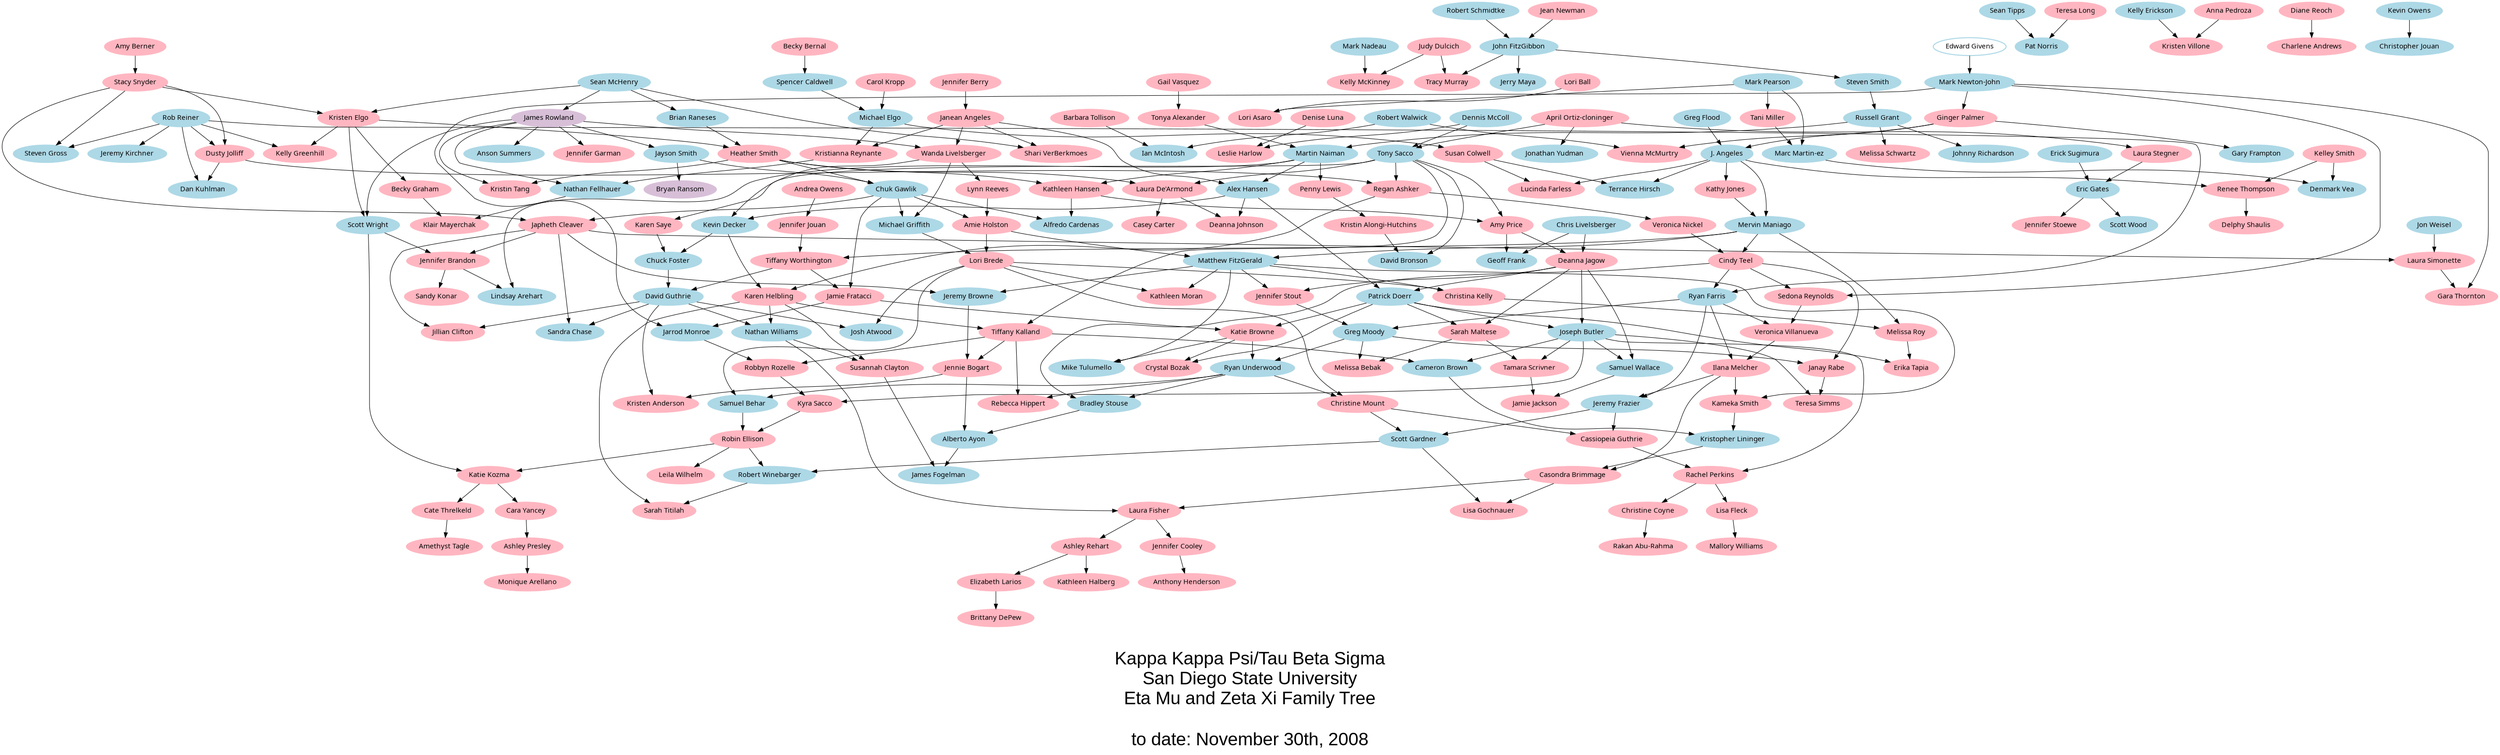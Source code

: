 /*
This is a graphviz-produced layout of the "family tree" of a fraternity and sorority.

Each member in the graph was assigned a "big brother" from one organization and a "big sister" from the other. Blue icons represent Brothers from the fraternity, Pink represents Sisters from the sorority (Purple members are in both organizations - like honoraries.)

Charter members (who can have no parent nodes) are outlined.

...

dot -Tgif -Goverlap=false -o siblings.gif siblings.dot


Were experimenting with different ways of coloring and graphing, but found this the easiest for now. When we have more people in, we might look at different shades depending on generation number -- earlier people would get lighter colors, more recent members darker. Thumbnail images would be an interesting alteration as well.

from Japheth Cleaver
*/


digraph sdsu {
	size="36,36";
	node [color=grey, style=filled];
	node [fontname="Verdana", size="30,30"];
	graph [ fontname = "Arial",
	  fontsize = 36,
          style = "bold",
          label = "\nKappa Kappa Psi/Tau Beta Sigma\nSan Diego State University\nEta Mu and Zeta Xi Family Tree\n\nto date: November 30th, 2008\n",
	  ssize = "30,60" ];
"Lori Brede" [color=lightpink, URL="http://sdsu.kkytbs.net/members/profile.html?who=10"];
"Michael Griffith" [color=lightblue, URL="http://sdsu.kkytbs.net/members/profile.html?who=24"];
"Amie Holston" [color=lightpink, URL="http://sdsu.kkytbs.net/members/profile.html?who=30"];
"Michael Griffith" -> "Lori Brede"
"Amie Holston" -> "Lori Brede"
"Casey Carter" [color=lightpink, URL="http://sdsu.kkytbs.net/members/profile.html?who=11"];
"Laura De'Armond" [color=lightpink, URL="http://sdsu.kkytbs.net/members/profile.html?who=14"];
"Laura De'Armond" -> "Casey Carter"
"Japheth Cleaver" [color=lightpink, URL="http://sdsu.kkytbs.net/members/profile.html?who=12"];
"Chuk Gawlik" [color=lightblue, URL="http://sdsu.kkytbs.net/members/profile.html?who=22"];
"Stacy Snyder" [color=lightpink, URL="http://sdsu.kkytbs.net/members/profile.html?who=309"];
"Chuk Gawlik" -> "Japheth Cleaver"
"Stacy Snyder" -> "Japheth Cleaver"
"Jillian Clifton" [color=lightpink, URL="http://sdsu.kkytbs.net/members/profile.html?who=13"];
"David Guthrie" [color=lightblue, URL="http://sdsu.kkytbs.net/members/profile.html?who=25"];
"David Guthrie" -> "Jillian Clifton"
"Japheth Cleaver" -> "Jillian Clifton"
"Tony Sacco" [color=lightblue, URL="http://sdsu.kkytbs.net/members/profile.html?who=55"];
"Heather Smith" [color=lightpink, URL="http://sdsu.kkytbs.net/members/profile.html?who=59"];
"Tony Sacco" -> "Laura De'Armond"
"Heather Smith" -> "Laura De'Armond"
"Kevin Decker" [color=lightblue, URL="http://sdsu.kkytbs.net/members/profile.html?who=15"];
"Alex Hansen" [color=lightblue, URL="http://sdsu.kkytbs.net/members/profile.html?who=26"];
"Wanda Livelsberger" [color=lightpink, URL="http://sdsu.kkytbs.net/members/profile.html?who=53"];
"Alex Hansen" -> "Kevin Decker"
"Wanda Livelsberger" -> "Kevin Decker"
"Patrick Doerr" [color=lightblue, URL="http://sdsu.kkytbs.net/members/profile.html?who=16"];
"Deanna Jagow" [color=lightpink, URL="http://sdsu.kkytbs.net/members/profile.html?who=23"];
"Alex Hansen" -> "Patrick Doerr"
"Deanna Jagow" -> "Patrick Doerr"
"Lori Asaro" [color=lightpink, URL="http://sdsu.kkytbs.net/members/profile.html?who=178"];
"Mark Pearson" [color=lightblue, URL="http://sdsu.kkytbs.net/members/profile.html?who=169"];
"Lori Ball" [color=lightpink, URL="http://sdsu.kkytbs.net/members/profile.html?who=167"];
"Mark Pearson" -> "Lori Asaro"
"Lori Ball" -> "Lori Asaro"
"Ryan Farris" [color=lightblue, URL="http://sdsu.kkytbs.net/members/profile.html?who=18"];
"Rob Reiner" [color=lightblue, URL="http://sdsu.kkytbs.net/members/profile.html?who=51"];
"Cindy Teel" [color=lightpink, URL="http://sdsu.kkytbs.net/members/profile.html?who=62"];
"Rob Reiner" -> "Ryan Farris"
"Cindy Teel" -> "Ryan Farris"
"Ginger Palmer" [color=lightpink, URL="http://sdsu.kkytbs.net/members/profile.html?who=180"];
"Mark Newton-John" [color=lightblue, URL="http://sdsu.kkytbs.net/members/profile.html?who=46"];
"Mark Newton-John" -> "Ginger Palmer"
"Matthew FitzGerald" [color=lightblue, URL="http://sdsu.kkytbs.net/members/profile.html?who=19"];
"Mervin Maniago" [color=lightblue, URL="http://sdsu.kkytbs.net/members/profile.html?who=41"];
"Mervin Maniago" -> "Matthew FitzGerald"
"Amie Holston" -> "Matthew FitzGerald"
"Tani Miller" [color=lightpink, URL="http://sdsu.kkytbs.net/members/profile.html?who=195"];
"Mark Pearson" -> "Tani Miller"
"Vienna McMurtry" [color=lightpink, URL="http://sdsu.kkytbs.net/members/profile.html?who=196"];
"Robert Walwick" [color=lightblue, URL="http://sdsu.kkytbs.net/members/profile.html?who=153"];
"Robert Walwick" -> "Vienna McMurtry"
"Ginger Palmer" -> "Vienna McMurtry"
"Chuck Foster" [color=lightblue, URL="http://sdsu.kkytbs.net/members/profile.html?who=20"];
"Karen Saye" [color=lightpink, URL="http://sdsu.kkytbs.net/members/profile.html?who=56"];
"Kevin Decker" -> "Chuck Foster"
"Karen Saye" -> "Chuck Foster"
"Gary Frampton" [color=lightblue, URL="http://sdsu.kkytbs.net/members/profile.html?who=201"];
"Ginger Palmer" -> "Gary Frampton"
"Pat Norris" [color=lightblue, URL="http://sdsu.kkytbs.net/members/profile.html?who=207"];
"Sean Tipps" [color=lightblue, URL="http://sdsu.kkytbs.net/members/profile.html?who=204"];
"Teresa Long" [color=lightpink, URL="http://sdsu.kkytbs.net/members/profile.html?who=194"];
"Sean Tipps" -> "Pat Norris"
"Teresa Long" -> "Pat Norris"
"Marc Martin-ez" [color=lightblue, URL="http://sdsu.kkytbs.net/members/profile.html?who=208"];
"Mark Pearson" -> "Marc Martin-ez"
"Tani Miller" -> "Marc Martin-ez"
"Kristen Villone" [color=lightpink, URL="http://sdsu.kkytbs.net/members/profile.html?who=209"];
"Kelly Erickson" [color=lightblue, URL="http://sdsu.kkytbs.net/members/profile.html?who=199"];
"Anna Pedroza" [color=lightpink, URL="http://sdsu.kkytbs.net/members/profile.html?who=197"];
"Kelly Erickson" -> "Kristen Villone"
"Anna Pedroza" -> "Kristen Villone"
"Geoff Frank" [color=lightblue, URL="http://sdsu.kkytbs.net/members/profile.html?who=21"];
"Chris Livelsberger" [color=lightblue, URL="http://sdsu.kkytbs.net/members/profile.html?who=40"];
"Amy Price" [color=lightpink, URL="http://sdsu.kkytbs.net/members/profile.html?who=57"];
"Chris Livelsberger" -> "Geoff Frank"
"Amy Price" -> "Geoff Frank"
"Tracy Murray" [color=lightpink, URL="http://sdsu.kkytbs.net/members/profile.html?who=210"];
"John FitzGibbon" [color=lightblue, URL="http://sdsu.kkytbs.net/members/profile.html?who=92"];
"Judy Dulcich" [color=lightpink, URL="http://sdsu.kkytbs.net/members/profile.html?who=177"];
"John FitzGibbon" -> "Tracy Murray"
"Judy Dulcich" -> "Tracy Murray"
"Ian McIntosh" [color=lightblue, URL="http://sdsu.kkytbs.net/members/profile.html?who=215"];
"Barbara Tollison" [color=lightpink, URL="http://sdsu.kkytbs.net/members/profile.html?who=172"];
"Robert Walwick" -> "Ian McIntosh"
"Barbara Tollison" -> "Ian McIntosh"
"Jayson Smith" [color=lightblue, URL="http://sdsu.kkytbs.net/members/profile.html?who=58"];
"Jayson Smith" -> "Chuk Gawlik"
"Heather Smith" -> "Chuk Gawlik"
"Kelly McKinney" [color=lightpink, URL="http://sdsu.kkytbs.net/members/profile.html?who=222"];
"Mark Nadeau" [color=lightblue, URL="http://sdsu.kkytbs.net/members/profile.html?who=183"];
"Mark Nadeau" -> "Kelly McKinney"
"Judy Dulcich" -> "Kelly McKinney"
"Chris Livelsberger" -> "Deanna Jagow"
"Amy Price" -> "Deanna Jagow"
"Renee Thompson" [color=lightpink, URL="http://sdsu.kkytbs.net/members/profile.html?who=231"];
"J. Angeles" [color=lightblue, URL="http://sdsu.kkytbs.net/members/profile.html?who=3"];
"Kelley Smith" [color=lightpink, URL="http://sdsu.kkytbs.net/members/profile.html?who=223"];
"J. Angeles" -> "Renee Thompson"
"Kelley Smith" -> "Renee Thompson"
"Steven Smith" [color=lightblue, URL="http://sdsu.kkytbs.net/members/profile.html?who=233"];
"John FitzGibbon" -> "Steven Smith"
"Charlene Andrews" [color=lightpink, URL="http://sdsu.kkytbs.net/members/profile.html?who=234"];
"Diane Reoch" [color=lightpink, URL="http://sdsu.kkytbs.net/members/profile.html?who=227"];
"Diane Reoch" -> "Charlene Andrews"
"Tonya Alexander" [color=lightpink, URL="http://sdsu.kkytbs.net/members/profile.html?who=238"];
"Gail Vasquez" [color=lightpink, URL="http://sdsu.kkytbs.net/members/profile.html?who=225"];
"Gail Vasquez" -> "Tonya Alexander"
"Spencer Caldwell" [color=lightblue, URL="http://sdsu.kkytbs.net/members/profile.html?who=239"];
"Becky Bernal" [color=lightpink, URL="http://sdsu.kkytbs.net/members/profile.html?who=218"];
"Becky Bernal" -> "Spencer Caldwell"
"Chuk Gawlik" -> "Michael Griffith"
"Wanda Livelsberger" -> "Michael Griffith"
"Russell Grant" [color=lightblue, URL="http://sdsu.kkytbs.net/members/profile.html?who=242"];
"Steven Smith" -> "Russell Grant"
"Tiffany Worthington" [color=lightpink, URL="http://sdsu.kkytbs.net/members/profile.html?who=66"];
"Chuck Foster" -> "David Guthrie"
"Tiffany Worthington" -> "David Guthrie"
"Jerry Maya" [color=lightblue, URL="http://sdsu.kkytbs.net/members/profile.html?who=250"];
"John FitzGibbon" -> "Jerry Maya"
"Melissa Schwartz" [color=lightpink, URL="http://sdsu.kkytbs.net/members/profile.html?who=252"];
"Russell Grant" -> "Melissa Schwartz"
"Delphy Shaulis" [color=lightpink, URL="http://sdsu.kkytbs.net/members/profile.html?who=255"];
"Renee Thompson" -> "Delphy Shaulis"
"Martin Naiman" [color=lightblue, URL="http://sdsu.kkytbs.net/members/profile.html?who=45"];
"Janean Angeles" [color=lightpink, URL="http://sdsu.kkytbs.net/members/profile.html?who=86"];
"Martin Naiman" -> "Alex Hansen"
"Janean Angeles" -> "Alex Hansen"
"Leslie Harlow" [color=lightpink, URL="http://sdsu.kkytbs.net/members/profile.html?who=265"];
"Dennis McColl" [color=lightblue, URL="http://sdsu.kkytbs.net/members/profile.html?who=251"];
"Denise Luna" [color=lightpink, URL="http://sdsu.kkytbs.net/members/profile.html?who=236"];
"Dennis McColl" -> "Leslie Harlow"
"Denise Luna" -> "Leslie Harlow"
"Jonathan Yudman" [color=lightblue, URL="http://sdsu.kkytbs.net/members/profile.html?who=267"];
"April Ortiz-cloninger" [color=lightpink, URL="http://sdsu.kkytbs.net/members/profile.html?who=258"];
"April Ortiz-cloninger" -> "Jonathan Yudman"
"Michael Elgo" [color=lightblue, URL="http://sdsu.kkytbs.net/members/profile.html?who=268"];
"Carol Kropp" [color=lightpink, URL="http://sdsu.kkytbs.net/members/profile.html?who=254"];
"Spencer Caldwell" -> "Michael Elgo"
"Carol Kropp" -> "Michael Elgo"
"Denmark Vea" [color=lightblue, URL="http://sdsu.kkytbs.net/members/profile.html?who=269"];
"Marc Martin-ez" -> "Denmark Vea"
"Kelley Smith" -> "Denmark Vea"
"Kathleen Hansen" [color=lightpink, URL="http://sdsu.kkytbs.net/members/profile.html?who=27"];
"Martin Naiman" -> "Kathleen Hansen"
"Heather Smith" -> "Kathleen Hansen"
"Laura Stegner" [color=lightpink, URL="http://sdsu.kkytbs.net/members/profile.html?who=274"];
"April Ortiz-cloninger" -> "Laura Stegner"
"Kathy Jones" [color=lightpink, URL="http://sdsu.kkytbs.net/members/profile.html?who=28"];
"J. Angeles" -> "Kathy Jones"
"Eric Gates" [color=lightblue, URL="http://sdsu.kkytbs.net/members/profile.html?who=282"];
"Erick Sugimura" [color=lightblue, URL="http://sdsu.kkytbs.net/members/profile.html?who=280"];
"Erick Sugimura" -> "Eric Gates"
"Laura Stegner" -> "Eric Gates"
"Jennifer Stoewe" [color=lightpink, URL="http://sdsu.kkytbs.net/members/profile.html?who=288"];
"Eric Gates" -> "Jennifer Stoewe"
"Karen Helbling" [color=lightpink, URL="http://sdsu.kkytbs.net/members/profile.html?who=29"];
"Regan Ashker" [color=lightpink, URL="http://sdsu.kkytbs.net/members/profile.html?who=5"];
"Kevin Decker" -> "Karen Helbling"
"Regan Ashker" -> "Karen Helbling"
"Scott Wood" [color=lightblue, URL="http://sdsu.kkytbs.net/members/profile.html?who=295"];
"Eric Gates" -> "Scott Wood"
"Greg Flood" [color=lightblue, URL="http://sdsu.kkytbs.net/members/profile.html?who=200"];
"Greg Flood" -> "J. Angeles"
"Ginger Palmer" -> "J. Angeles"
"Lynn Reeves" [color=lightpink, URL="http://sdsu.kkytbs.net/members/profile.html?who=48"];
"Chuk Gawlik" -> "Amie Holston"
"Lynn Reeves" -> "Amie Holston"
"Susan Colwell" [color=lightpink, URL="http://sdsu.kkytbs.net/members/profile.html?who=302"];
"Michael Elgo" -> "Susan Colwell"
"Christopher Jouan" [color=lightblue, URL="http://sdsu.kkytbs.net/members/profile.html?who=306"];
"Kevin Owens" [color=lightblue, URL="http://sdsu.kkytbs.net/members/profile.html?who=245"];
"Kevin Owens" -> "Christopher Jouan"
"Kristianna Reynante" [color=lightpink, URL="http://sdsu.kkytbs.net/members/profile.html?who=308"];
"Michael Elgo" -> "Kristianna Reynante"
"Janean Angeles" -> "Kristianna Reynante"
"Amy Berner" [color=lightpink, URL="http://sdsu.kkytbs.net/members/profile.html?who=300"];
"Amy Berner" -> "Stacy Snyder"
"Deanna Johnson" [color=lightpink, URL="http://sdsu.kkytbs.net/members/profile.html?who=31"];
"Alex Hansen" -> "Deanna Johnson"
"Laura De'Armond" -> "Deanna Johnson"
"Johnny Richardson" [color=lightblue, URL="http://sdsu.kkytbs.net/members/profile.html?who=310"];
"Russell Grant" -> "Johnny Richardson"
"Nathan Fellhauer" [color=lightblue, URL="http://sdsu.kkytbs.net/members/profile.html?who=313"];
"James Rowland" [color=thistle, URL="http://sdsu.kkytbs.net/members/profile.html?who=52"];
"James Rowland" -> "Nathan Fellhauer"
"Kristianna Reynante" -> "Nathan Fellhauer"
"Brian Raneses" [color=lightblue, URL="http://sdsu.kkytbs.net/members/profile.html?who=314"];
"Sean McHenry" [color=lightblue, URL="http://sdsu.kkytbs.net/members/profile.html?who=42"];
"Sean McHenry" -> "Brian Raneses"
"Penny Lewis" [color=lightpink, URL="http://sdsu.kkytbs.net/members/profile.html?who=315"];
"Martin Naiman" -> "Penny Lewis"
"Becky Graham" [color=lightpink, URL="http://sdsu.kkytbs.net/members/profile.html?who=316"];
"Kristen Elgo" [color=lightpink, URL="http://sdsu.kkytbs.net/members/profile.html?who=7"];
"Kristen Elgo" -> "Becky Graham"
"Steven Gross" [color=lightblue, URL="http://sdsu.kkytbs.net/members/profile.html?who=318"];
"Rob Reiner" -> "Steven Gross"
"Stacy Snyder" -> "Steven Gross"
"Sedona Reynolds" [color=lightpink, URL="http://sdsu.kkytbs.net/members/profile.html?who=32"];
"Mark Newton-John" -> "Sedona Reynolds"
"Cindy Teel" -> "Sedona Reynolds"
"Klair Mayerchak" [color=lightpink, URL="http://sdsu.kkytbs.net/members/profile.html?who=320"];
"Nathan Fellhauer" -> "Klair Mayerchak"
"Becky Graham" -> "Klair Mayerchak"
"Shari VerBerkmoes" [color=lightpink, URL="http://sdsu.kkytbs.net/members/profile.html?who=321"];
"Sean McHenry" -> "Shari VerBerkmoes"
"Janean Angeles" -> "Shari VerBerkmoes"
"Anson Summers" [color=lightblue, URL="http://sdsu.kkytbs.net/members/profile.html?who=326"];
"James Rowland" -> "Anson Summers"
"Dusty Jolliff" [color=lightpink, URL="http://sdsu.kkytbs.net/members/profile.html?who=33"];
"Rob Reiner" -> "Dusty Jolliff"
"Stacy Snyder" -> "Dusty Jolliff"
"Jennifer Garman" [color=lightpink, URL="http://sdsu.kkytbs.net/members/profile.html?who=331"];
"James Rowland" -> "Jennifer Garman"
"Kelly Greenhill" [color=lightpink, URL="http://sdsu.kkytbs.net/members/profile.html?who=333"];
"Rob Reiner" -> "Kelly Greenhill"
"Kristen Elgo" -> "Kelly Greenhill"
"Lucinda Farless" [color=lightpink, URL="http://sdsu.kkytbs.net/members/profile.html?who=334"];
"J. Angeles" -> "Lucinda Farless"
"Susan Colwell" -> "Lucinda Farless"
"Alfredo Cardenas" [color=lightblue, URL="http://sdsu.kkytbs.net/members/profile.html?who=335"];
"Chuk Gawlik" -> "Alfredo Cardenas"
"Kathleen Hansen" -> "Alfredo Cardenas"
"Jennifer Jouan" [color=lightpink, URL="http://sdsu.kkytbs.net/members/profile.html?who=34"];
"Andrea Owens" [color=lightpink, URL="http://sdsu.kkytbs.net/members/profile.html?who=276"];
"Andrea Owens" -> "Jennifer Jouan"
"Tamara Scrivner" [color=lightpink, URL="http://sdsu.kkytbs.net/members/profile.html?who=345"];
"Joseph Butler" [color=lightblue, URL="http://sdsu.kkytbs.net/members/profile.html?who=69"];
"Sarah Maltese" [color=lightpink, URL="http://sdsu.kkytbs.net/members/profile.html?who=83"];
"Joseph Butler" -> "Tamara Scrivner"
"Sarah Maltese" -> "Tamara Scrivner"
"Bradley Stouse" [color=lightblue, URL="http://sdsu.kkytbs.net/members/profile.html?who=346"];
"Ryan Underwood" [color=lightblue, URL="http://sdsu.kkytbs.net/members/profile.html?who=74"];
"Ryan Underwood" -> "Bradley Stouse"
"Cindy Teel" -> "Bradley Stouse"
"Casondra Brimmage" [color=lightpink, URL="http://sdsu.kkytbs.net/members/profile.html?who=347"];
"Kristopher Lininger" [color=lightblue, URL="http://sdsu.kkytbs.net/members/profile.html?who=85"];
"Ilana Melcher" [color=lightpink, URL="http://sdsu.kkytbs.net/members/profile.html?who=73"];
"Kristopher Lininger" -> "Casondra Brimmage"
"Ilana Melcher" -> "Casondra Brimmage"
"Cassiopeia Guthrie" [color=lightpink, URL="http://sdsu.kkytbs.net/members/profile.html?who=348"];
"Jeremy Frazier" [color=lightblue, URL="http://sdsu.kkytbs.net/members/profile.html?who=79"];
"Christine Mount" [color=lightpink, URL="http://sdsu.kkytbs.net/members/profile.html?who=76"];
"Jeremy Frazier" -> "Cassiopeia Guthrie"
"Christine Mount" -> "Cassiopeia Guthrie"
"Kathleen Moran" [color=lightpink, URL="http://sdsu.kkytbs.net/members/profile.html?who=349"];
"Matthew FitzGerald" -> "Kathleen Moran"
"Lori Brede" -> "Kathleen Moran"
"Tiffany Kalland" [color=lightpink, URL="http://sdsu.kkytbs.net/members/profile.html?who=35"];
"Tony Sacco" -> "Tiffany Kalland"
"Karen Helbling" -> "Tiffany Kalland"
"Kristen Anderson" [color=lightpink, URL="http://sdsu.kkytbs.net/members/profile.html?who=350"];
"Jennie Bogart" [color=lightpink, URL="http://sdsu.kkytbs.net/members/profile.html?who=78"];
"David Guthrie" -> "Kristen Anderson"
"Jennie Bogart" -> "Kristen Anderson"
"Laura Simonette" [color=lightpink, URL="http://sdsu.kkytbs.net/members/profile.html?who=351"];
"Jon Weisel" [color=lightblue, URL="http://sdsu.kkytbs.net/members/profile.html?who=89"];
"Jon Weisel" -> "Laura Simonette"
"Japheth Cleaver" -> "Laura Simonette"
"Nathan Williams" [color=lightblue, URL="http://sdsu.kkytbs.net/members/profile.html?who=352"];
"David Guthrie" -> "Nathan Williams"
"Karen Helbling" -> "Nathan Williams"
"Rebecca Hippert" [color=lightpink, URL="http://sdsu.kkytbs.net/members/profile.html?who=353"];
"Ryan Underwood" -> "Rebecca Hippert"
"Tiffany Kalland" -> "Rebecca Hippert"
"Samuel Wallace" [color=lightblue, URL="http://sdsu.kkytbs.net/members/profile.html?who=354"];
"Joseph Butler" -> "Samuel Wallace"
"Deanna Jagow" -> "Samuel Wallace"
"Scott Gardner" [color=lightblue, URL="http://sdsu.kkytbs.net/members/profile.html?who=355"];
"Jeremy Frazier" -> "Scott Gardner"
"Christine Mount" -> "Scott Gardner"
"Alberto Ayon" [color=lightblue, URL="http://sdsu.kkytbs.net/members/profile.html?who=356"];
"Bradley Stouse" -> "Alberto Ayon"
"Jennie Bogart" -> "Alberto Ayon"
"Susannah Clayton" [color=lightpink, URL="http://sdsu.kkytbs.net/members/profile.html?who=357"];
"Nathan Williams" -> "Susannah Clayton"
"Karen Helbling" -> "Susannah Clayton"
"Lisa Gochnauer" [color=lightpink, URL="http://sdsu.kkytbs.net/members/profile.html?who=358"];
"Scott Gardner" -> "Lisa Gochnauer"
"Casondra Brimmage" -> "Lisa Gochnauer"
"Jamie Jackson" [color=lightpink, URL="http://sdsu.kkytbs.net/members/profile.html?who=359"];
"Samuel Wallace" -> "Jamie Jackson"
"Tamara Scrivner" -> "Jamie Jackson"
"Christina Kelly" [color=lightpink, URL="http://sdsu.kkytbs.net/members/profile.html?who=36"];
"Matthew FitzGerald" -> "Christina Kelly"
"Lori Brede" -> "Christina Kelly"
"Gara Thornton" [color=lightpink, URL="http://sdsu.kkytbs.net/members/profile.html?who=360"];
"Mark Newton-John" -> "Gara Thornton"
"Laura Simonette" -> "Gara Thornton"
"Robert Winebarger" [color=lightblue, URL="http://sdsu.kkytbs.net/members/profile.html?who=361"];
"Robin Ellison" [color=lightpink, URL="http://sdsu.kkytbs.net/members/profile.html?who=90"];
"Scott Gardner" -> "Robert Winebarger"
"Robin Ellison" -> "Robert Winebarger"
"Jeremy Kirchner" [color=lightblue, URL="http://sdsu.kkytbs.net/members/profile.html?who=37"];
"Rob Reiner" -> "Jeremy Kirchner"
"Sandy Konar" [color=lightpink, URL="http://sdsu.kkytbs.net/members/profile.html?who=38"];
"Jennifer Brandon" [color=lightpink, URL="http://sdsu.kkytbs.net/members/profile.html?who=9"];
"Jennifer Brandon" -> "Sandy Konar"
"Dan Kuhlman" [color=lightblue, URL="http://sdsu.kkytbs.net/members/profile.html?who=39"];
"Rob Reiner" -> "Dan Kuhlman"
"Dusty Jolliff" -> "Dan Kuhlman"
"Lindsay Arehart" [color=lightblue, URL="http://sdsu.kkytbs.net/members/profile.html?who=4"];
"Martin Naiman" -> "Lindsay Arehart"
"Jennifer Brandon" -> "Lindsay Arehart"
"J. Angeles" -> "Mervin Maniago"
"Kathy Jones" -> "Mervin Maniago"
"Jarrod Monroe" [color=lightblue, URL="http://sdsu.kkytbs.net/members/profile.html?who=43"];
"Jamie Fratacci" [color=lightpink, URL="http://sdsu.kkytbs.net/members/profile.html?who=44"];
"Mark Newton-John" -> "Jarrod Monroe"
"Jamie Fratacci" -> "Jarrod Monroe"
"Chuk Gawlik" -> "Jamie Fratacci"
"Tiffany Worthington" -> "Jamie Fratacci"
"Russell Grant" -> "Martin Naiman"
"Tonya Alexander" -> "Martin Naiman"
"Edward Givens" [color=lightblue, outline=bold, style=bold, URL="http://sdsu.kkytbs.net/members/profile.html?who=106"];
"Edward Givens" -> "Mark Newton-John"
"Veronica Nickel" [color=lightpink, URL="http://sdsu.kkytbs.net/members/profile.html?who=47"];
"Regan Ashker" -> "Veronica Nickel"
"Wanda Livelsberger" -> "Lynn Reeves"
"Bryan Ransom" [color=thistle, URL="http://sdsu.kkytbs.net/members/profile.html?who=49"];
"Jayson Smith" -> "Bryan Ransom"
"Tony Sacco" -> "Regan Ashker"
"Dusty Jolliff" -> "Regan Ashker"
"Jennifer Stout" [color=lightpink, URL="http://sdsu.kkytbs.net/members/profile.html?who=50"];
"Matthew FitzGerald" -> "Jennifer Stout"
"Deanna Jagow" -> "Jennifer Stout"
"Sean McHenry" -> "James Rowland"
"James Rowland" -> "Wanda Livelsberger"
"Janean Angeles" -> "Wanda Livelsberger"
"Melissa Roy" [color=lightpink, URL="http://sdsu.kkytbs.net/members/profile.html?who=54"];
"Mervin Maniago" -> "Melissa Roy"
"Christina Kelly" -> "Melissa Roy"
"Dennis McColl" -> "Tony Sacco"
"April Ortiz-cloninger" -> "Tony Sacco"
"Tony Sacco" -> "Karen Saye"
"Tony Sacco" -> "Amy Price"
"Kathleen Hansen" -> "Amy Price"
"James Rowland" -> "Jayson Smith"
"Brian Raneses" -> "Heather Smith"
"Kristen Elgo" -> "Heather Smith"
"Josh Atwood" [color=lightblue, URL="http://sdsu.kkytbs.net/members/profile.html?who=6"];
"David Guthrie" -> "Josh Atwood"
"Lori Brede" -> "Josh Atwood"
"Katie Browne" [color=lightpink, URL="http://sdsu.kkytbs.net/members/profile.html?who=60"];
"Patrick Doerr" -> "Katie Browne"
"Jamie Fratacci" -> "Katie Browne"
"Kristin Tang" [color=lightpink, URL="http://sdsu.kkytbs.net/members/profile.html?who=61"];
"James Rowland" -> "Kristin Tang"
"Heather Smith" -> "Kristin Tang"
"Mervin Maniago" -> "Cindy Teel"
"Veronica Nickel" -> "Cindy Teel"
"Mike Tulumello" [color=lightblue, URL="http://sdsu.kkytbs.net/members/profile.html?who=63"];
"Matthew FitzGerald" -> "Mike Tulumello"
"Katie Browne" -> "Mike Tulumello"
"Veronica Villanueva" [color=lightpink, URL="http://sdsu.kkytbs.net/members/profile.html?who=64"];
"Ryan Farris" -> "Veronica Villanueva"
"Sedona Reynolds" -> "Veronica Villanueva"
"Mervin Maniago" -> "Tiffany Worthington"
"Jennifer Jouan" -> "Tiffany Worthington"
"Scott Wright" [color=lightblue, URL="http://sdsu.kkytbs.net/members/profile.html?who=67"];
"James Rowland" -> "Scott Wright"
"Kristen Elgo" -> "Scott Wright"
"Jeremy Browne" [color=lightblue, URL="http://sdsu.kkytbs.net/members/profile.html?who=68"];
"Matthew FitzGerald" -> "Jeremy Browne"
"Japheth Cleaver" -> "Jeremy Browne"
"James Fogelman" [color=lightblue, URL="http://sdsu.kkytbs.net/members/profile.html?who=688"];
"Alberto Ayon" -> "James Fogelman"
"Susannah Clayton" -> "James Fogelman"
"Sandra Chase" [color=lightblue, URL="http://sdsu.kkytbs.net/members/profile.html?who=689"];
"David Guthrie" -> "Sandra Chase"
"Japheth Cleaver" -> "Sandra Chase"
"Patrick Doerr" -> "Joseph Butler"
"Deanna Jagow" -> "Joseph Butler"
"Laura Fisher" [color=lightpink, URL="http://sdsu.kkytbs.net/members/profile.html?who=690"];
"Nathan Williams" -> "Laura Fisher"
"Casondra Brimmage" -> "Laura Fisher"
"Katie Kozma" [color=lightpink, URL="http://sdsu.kkytbs.net/members/profile.html?who=691"];
"Scott Wright" -> "Katie Kozma"
"Robin Ellison" -> "Katie Kozma"
"Rachel Perkins" [color=lightpink, URL="http://sdsu.kkytbs.net/members/profile.html?who=692"];
"Joseph Butler" -> "Rachel Perkins"
"Cassiopeia Guthrie" -> "Rachel Perkins"
"Sarah Titilah" [color=lightpink, URL="http://sdsu.kkytbs.net/members/profile.html?who=693"];
"Robert Winebarger" -> "Sarah Titilah"
"Karen Helbling" -> "Sarah Titilah"
"Ashley Rehart" [color=lightpink, URL="http://sdsu.kkytbs.net/members/profile.html?who=694"];
"Laura Fisher" -> "Ashley Rehart"
"Cara Yancey" [color=lightpink, URL="http://sdsu.kkytbs.net/members/profile.html?who=695"];
"Katie Kozma" -> "Cara Yancey"
"Ashley Presley" [color=lightpink, URL="http://sdsu.kkytbs.net/members/profile.html?who=698"];
"Cara Yancey" -> "Ashley Presley"
"Leila Wilhelm" [color=lightpink, URL="http://sdsu.kkytbs.net/members/profile.html?who=699"];
"Robin Ellison" -> "Leila Wilhelm"
"Sean McHenry" -> "Kristen Elgo"
"Stacy Snyder" -> "Kristen Elgo"
"Greg Moody" [color=lightblue, URL="http://sdsu.kkytbs.net/members/profile.html?who=70"];
"Ryan Farris" -> "Greg Moody"
"Jennifer Stout" -> "Greg Moody"
"Lisa Fleck" [color=lightpink, URL="http://sdsu.kkytbs.net/members/profile.html?who=700"];
"Rachel Perkins" -> "Lisa Fleck"
"Christine Coyne" [color=lightpink, URL="http://sdsu.kkytbs.net/members/profile.html?who=701"];
"Rachel Perkins" -> "Christine Coyne"
"Jennifer Cooley" [color=lightpink, URL="http://sdsu.kkytbs.net/members/profile.html?who=702"];
"Laura Fisher" -> "Jennifer Cooley"
"Elizabeth Larios" [color=lightpink, URL="http://sdsu.kkytbs.net/members/profile.html?who=703"];
"Ashley Rehart" -> "Elizabeth Larios"
"Cate Threlkeld" [color=lightpink, URL="http://sdsu.kkytbs.net/members/profile.html?who=707"];
"Katie Kozma" -> "Cate Threlkeld"
"Erika Tapia" [color=lightpink, URL="http://sdsu.kkytbs.net/members/profile.html?who=71"];
"Patrick Doerr" -> "Erika Tapia"
"Melissa Roy" -> "Erika Tapia"
"Robbyn Rozelle" [color=lightpink, URL="http://sdsu.kkytbs.net/members/profile.html?who=72"];
"Jarrod Monroe" -> "Robbyn Rozelle"
"Tiffany Kalland" -> "Robbyn Rozelle"
"Ryan Farris" -> "Ilana Melcher"
"Veronica Villanueva" -> "Ilana Melcher"
"Greg Moody" -> "Ryan Underwood"
"Katie Browne" -> "Ryan Underwood"
"Cameron Brown" [color=lightblue, URL="http://sdsu.kkytbs.net/members/profile.html?who=75"];
"Joseph Butler" -> "Cameron Brown"
"Tiffany Kalland" -> "Cameron Brown"
"Ryan Underwood" -> "Christine Mount"
"Lori Brede" -> "Christine Mount"
"Janay Rabe" [color=lightpink, URL="http://sdsu.kkytbs.net/members/profile.html?who=77"];
"Greg Moody" -> "Janay Rabe"
"Cindy Teel" -> "Janay Rabe"
"Jeremy Browne" -> "Jennie Bogart"
"Tiffany Kalland" -> "Jennie Bogart"
"Ryan Farris" -> "Jeremy Frazier"
"Ilana Melcher" -> "Jeremy Frazier"
"Crystal Bozak" [color=lightpink, URL="http://sdsu.kkytbs.net/members/profile.html?who=8"];
"Patrick Doerr" -> "Crystal Bozak"
"Katie Browne" -> "Crystal Bozak"
"Kameka Smith" [color=lightpink, URL="http://sdsu.kkytbs.net/members/profile.html?who=80"];
"Matthew FitzGerald" -> "Kameka Smith"
"Ilana Melcher" -> "Kameka Smith"
"Kyra Sacco" [color=lightpink, URL="http://sdsu.kkytbs.net/members/profile.html?who=81"];
"Joseph Butler" -> "Kyra Sacco"
"Robbyn Rozelle" -> "Kyra Sacco"
"Samuel Behar" [color=lightblue, URL="http://sdsu.kkytbs.net/members/profile.html?who=82"];
"Ryan Underwood" -> "Samuel Behar"
"Lori Brede" -> "Samuel Behar"
"Patrick Doerr" -> "Sarah Maltese"
"Deanna Jagow" -> "Sarah Maltese"
"David Bronson" [color=lightblue, URL="http://sdsu.kkytbs.net/members/profile.html?who=84"];
"Kristin Alongi-Hutchins" [color=lightpink, URL="http://sdsu.kkytbs.net/members/profile.html?who=87"];
"Tony Sacco" -> "David Bronson"
"Kristin Alongi-Hutchins" -> "David Bronson"
"Cameron Brown" -> "Kristopher Lininger"
"Kameka Smith" -> "Kristopher Lininger"
"Rakan Abu-Rahma" [color=lightpink, URL="http://sdsu.kkytbs.net/members/profile.html?who=852"];
"Christine Coyne" -> "Rakan Abu-Rahma"
"Jennifer Berry" [color=lightpink, URL="http://sdsu.kkytbs.net/members/profile.html?who=270"];
"Jennifer Berry" -> "Janean Angeles"
"Penny Lewis" -> "Kristin Alongi-Hutchins"
"Melissa Bebak" [color=lightpink, URL="http://sdsu.kkytbs.net/members/profile.html?who=88"];
"Greg Moody" -> "Melissa Bebak"
"Sarah Maltese" -> "Melissa Bebak"
"Scott Wright" -> "Jennifer Brandon"
"Japheth Cleaver" -> "Jennifer Brandon"
"Samuel Behar" -> "Robin Ellison"
"Kyra Sacco" -> "Robin Ellison"
"Teresa Simms" [color=lightpink, URL="http://sdsu.kkytbs.net/members/profile.html?who=91"];
"Joseph Butler" -> "Teresa Simms"
"Janay Rabe" -> "Teresa Simms"
"Robert Schmidtke" [color=lightblue, URL="http://sdsu.kkytbs.net/members/profile.html?who=188"];
"Jean Newman" [color=lightpink, URL="http://sdsu.kkytbs.net/members/profile.html?who=166"];
"Robert Schmidtke" -> "John FitzGibbon"
"Jean Newman" -> "John FitzGibbon"
"Brittany DePew" [color=lightpink, URL="http://sdsu.kkytbs.net/members/profile.html?who=928"];
"Elizabeth Larios" -> "Brittany DePew"
"Kathleen Halberg" [color=lightpink, URL="http://sdsu.kkytbs.net/members/profile.html?who=929"];
"Ashley Rehart" -> "Kathleen Halberg"
"Terrance Hirsch" [color=lightblue, URL="http://sdsu.kkytbs.net/members/profile.html?who=96"];
"J. Angeles" -> "Terrance Hirsch"
"Susan Colwell" -> "Terrance Hirsch"
"Monique Arellano" [color=lightpink, URL="http://sdsu.kkytbs.net/members/profile.html?who=972"];
"Ashley Presley" -> "Monique Arellano"
"Anthony Henderson" [color=lightpink, URL="http://sdsu.kkytbs.net/members/profile.html?who=973"];
"Jennifer Cooley" -> "Anthony Henderson"
"Amethyst Tagle" [color=lightpink, URL="http://sdsu.kkytbs.net/members/profile.html?who=974"];
"Cate Threlkeld" -> "Amethyst Tagle"
"Mallory Williams" [color=lightpink, URL="http://sdsu.kkytbs.net/members/profile.html?who=975"];
"Lisa Fleck" -> "Mallory Williams"
}
